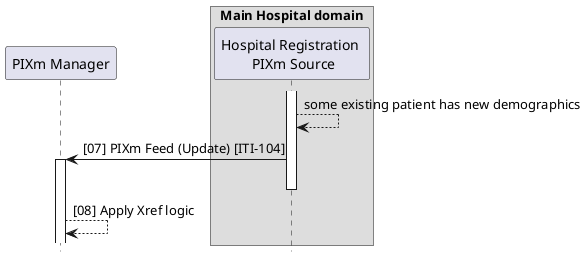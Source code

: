 @startuml
hide footbox

participant "PIXm Manager" as Manager
box Main Hospital domain
 participant "Hospital Registration \n PIXm Source" as Source2
endbox

activate Source2
Source2 --> Source2: some existing patient has new demographics
Source2 -> Manager: [07] PIXm Feed (Update) [ITI-104]
activate Manager
deactivate Source2

Manager --> Manager: [08] Apply Xref logic

@enduml